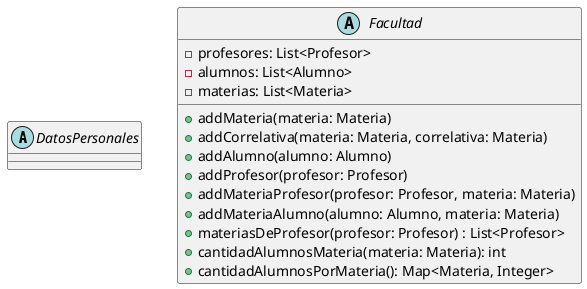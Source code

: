 @startuml
'https://plantuml.com/class-diagram

abstract class DatosPersonales

abstract class Facultad {
- profesores: List<Profesor>
- alumnos: List<Alumno>
- materias: List<Materia>
+ addMateria(materia: Materia)
+ addCorrelativa(materia: Materia, correlativa: Materia)
+ addAlumno(alumno: Alumno)
+ addProfesor(profesor: Profesor)
+ addMateriaProfesor(profesor: Profesor, materia: Materia)
+ addMateriaAlumno(alumno: Alumno, materia: Materia)
+ materiasDeProfesor(profesor: Profesor) : List<Profesor>
+ cantidadAlumnosMateria(materia: Materia): int
+ cantidadAlumnosPorMateria(): Map<Materia, Integer>
}


@enduml
